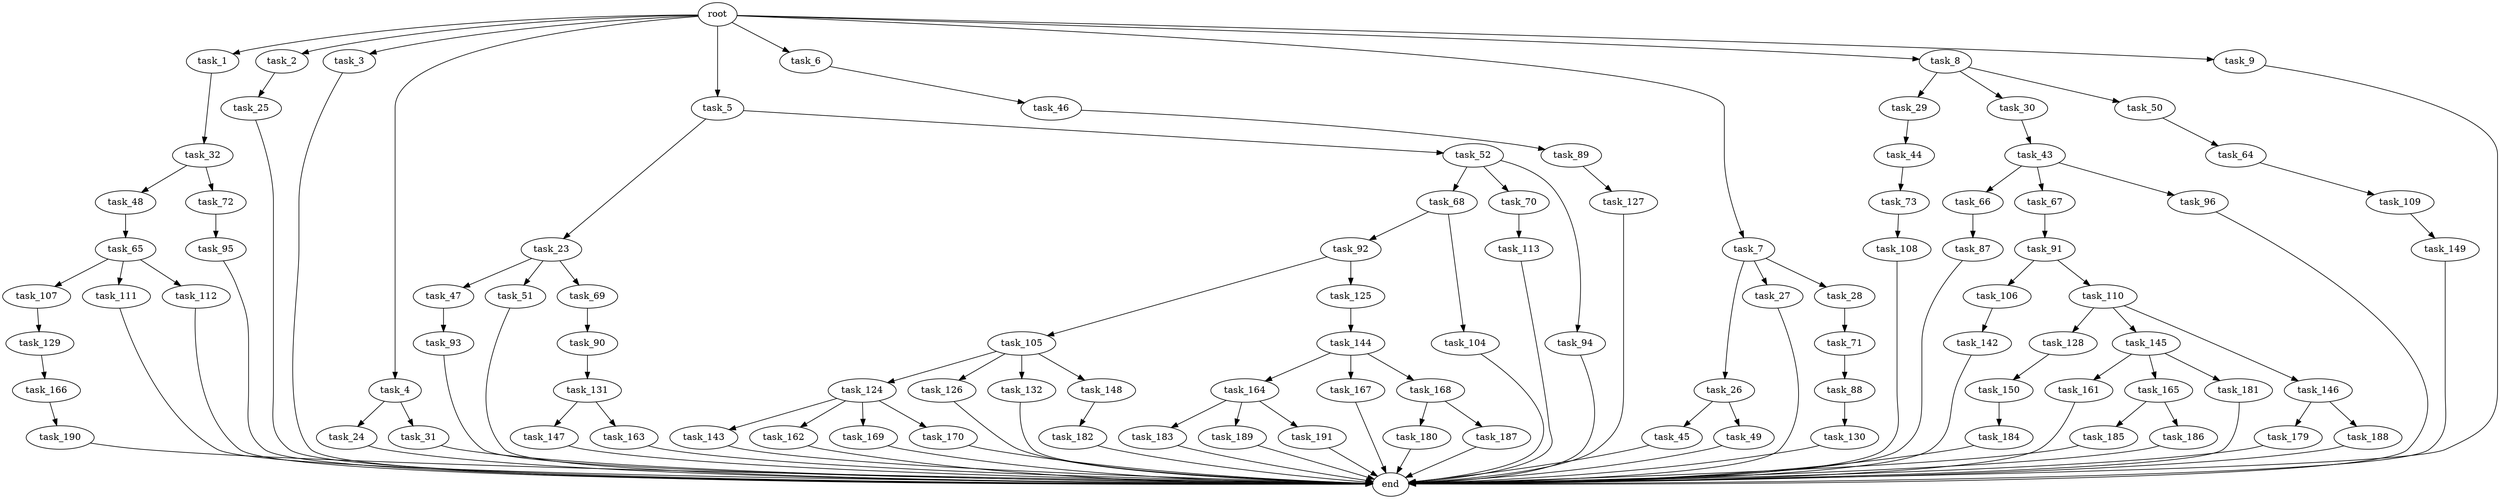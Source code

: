 digraph G {
  root [size="0.000000"];
  task_1 [size="1.024000"];
  task_2 [size="1.024000"];
  task_3 [size="1.024000"];
  task_4 [size="1.024000"];
  task_5 [size="1.024000"];
  task_6 [size="1.024000"];
  task_7 [size="1.024000"];
  task_8 [size="1.024000"];
  task_9 [size="1.024000"];
  task_23 [size="77309411.328000"];
  task_24 [size="420906795.008000"];
  task_25 [size="214748364.800000"];
  task_26 [size="549755813.888000"];
  task_27 [size="549755813.888000"];
  task_28 [size="549755813.888000"];
  task_29 [size="858993459.200000"];
  task_30 [size="858993459.200000"];
  task_31 [size="420906795.008000"];
  task_32 [size="309237645.312000"];
  task_43 [size="214748364.800000"];
  task_44 [size="214748364.800000"];
  task_45 [size="34359738.368000"];
  task_46 [size="858993459.200000"];
  task_47 [size="549755813.888000"];
  task_48 [size="77309411.328000"];
  task_49 [size="34359738.368000"];
  task_50 [size="858993459.200000"];
  task_51 [size="549755813.888000"];
  task_52 [size="77309411.328000"];
  task_64 [size="34359738.368000"];
  task_65 [size="77309411.328000"];
  task_66 [size="858993459.200000"];
  task_67 [size="858993459.200000"];
  task_68 [size="309237645.312000"];
  task_69 [size="549755813.888000"];
  task_70 [size="309237645.312000"];
  task_71 [size="858993459.200000"];
  task_72 [size="77309411.328000"];
  task_73 [size="549755813.888000"];
  task_87 [size="858993459.200000"];
  task_88 [size="34359738.368000"];
  task_89 [size="420906795.008000"];
  task_90 [size="34359738.368000"];
  task_91 [size="420906795.008000"];
  task_92 [size="34359738.368000"];
  task_93 [size="549755813.888000"];
  task_94 [size="309237645.312000"];
  task_95 [size="137438953.472000"];
  task_96 [size="858993459.200000"];
  task_104 [size="34359738.368000"];
  task_105 [size="420906795.008000"];
  task_106 [size="309237645.312000"];
  task_107 [size="34359738.368000"];
  task_108 [size="137438953.472000"];
  task_109 [size="77309411.328000"];
  task_110 [size="309237645.312000"];
  task_111 [size="34359738.368000"];
  task_112 [size="34359738.368000"];
  task_113 [size="549755813.888000"];
  task_124 [size="549755813.888000"];
  task_125 [size="420906795.008000"];
  task_126 [size="549755813.888000"];
  task_127 [size="137438953.472000"];
  task_128 [size="858993459.200000"];
  task_129 [size="420906795.008000"];
  task_130 [size="858993459.200000"];
  task_131 [size="858993459.200000"];
  task_132 [size="549755813.888000"];
  task_142 [size="214748364.800000"];
  task_143 [size="137438953.472000"];
  task_144 [size="214748364.800000"];
  task_145 [size="858993459.200000"];
  task_146 [size="858993459.200000"];
  task_147 [size="858993459.200000"];
  task_148 [size="549755813.888000"];
  task_149 [size="137438953.472000"];
  task_150 [size="137438953.472000"];
  task_161 [size="858993459.200000"];
  task_162 [size="137438953.472000"];
  task_163 [size="858993459.200000"];
  task_164 [size="695784701.952000"];
  task_165 [size="858993459.200000"];
  task_166 [size="695784701.952000"];
  task_167 [size="695784701.952000"];
  task_168 [size="695784701.952000"];
  task_169 [size="137438953.472000"];
  task_170 [size="137438953.472000"];
  task_179 [size="420906795.008000"];
  task_180 [size="858993459.200000"];
  task_181 [size="858993459.200000"];
  task_182 [size="858993459.200000"];
  task_183 [size="34359738.368000"];
  task_184 [size="77309411.328000"];
  task_185 [size="137438953.472000"];
  task_186 [size="137438953.472000"];
  task_187 [size="858993459.200000"];
  task_188 [size="420906795.008000"];
  task_189 [size="34359738.368000"];
  task_190 [size="34359738.368000"];
  task_191 [size="34359738.368000"];
  end [size="0.000000"];

  root -> task_1 [size="1.000000"];
  root -> task_2 [size="1.000000"];
  root -> task_3 [size="1.000000"];
  root -> task_4 [size="1.000000"];
  root -> task_5 [size="1.000000"];
  root -> task_6 [size="1.000000"];
  root -> task_7 [size="1.000000"];
  root -> task_8 [size="1.000000"];
  root -> task_9 [size="1.000000"];
  task_1 -> task_32 [size="301989888.000000"];
  task_2 -> task_25 [size="209715200.000000"];
  task_3 -> end [size="1.000000"];
  task_4 -> task_24 [size="411041792.000000"];
  task_4 -> task_31 [size="411041792.000000"];
  task_5 -> task_23 [size="75497472.000000"];
  task_5 -> task_52 [size="75497472.000000"];
  task_6 -> task_46 [size="838860800.000000"];
  task_7 -> task_26 [size="536870912.000000"];
  task_7 -> task_27 [size="536870912.000000"];
  task_7 -> task_28 [size="536870912.000000"];
  task_8 -> task_29 [size="838860800.000000"];
  task_8 -> task_30 [size="838860800.000000"];
  task_8 -> task_50 [size="838860800.000000"];
  task_9 -> end [size="1.000000"];
  task_23 -> task_47 [size="536870912.000000"];
  task_23 -> task_51 [size="536870912.000000"];
  task_23 -> task_69 [size="536870912.000000"];
  task_24 -> end [size="1.000000"];
  task_25 -> end [size="1.000000"];
  task_26 -> task_45 [size="33554432.000000"];
  task_26 -> task_49 [size="33554432.000000"];
  task_27 -> end [size="1.000000"];
  task_28 -> task_71 [size="838860800.000000"];
  task_29 -> task_44 [size="209715200.000000"];
  task_30 -> task_43 [size="209715200.000000"];
  task_31 -> end [size="1.000000"];
  task_32 -> task_48 [size="75497472.000000"];
  task_32 -> task_72 [size="75497472.000000"];
  task_43 -> task_66 [size="838860800.000000"];
  task_43 -> task_67 [size="838860800.000000"];
  task_43 -> task_96 [size="838860800.000000"];
  task_44 -> task_73 [size="536870912.000000"];
  task_45 -> end [size="1.000000"];
  task_46 -> task_89 [size="411041792.000000"];
  task_47 -> task_93 [size="536870912.000000"];
  task_48 -> task_65 [size="75497472.000000"];
  task_49 -> end [size="1.000000"];
  task_50 -> task_64 [size="33554432.000000"];
  task_51 -> end [size="1.000000"];
  task_52 -> task_68 [size="301989888.000000"];
  task_52 -> task_70 [size="301989888.000000"];
  task_52 -> task_94 [size="301989888.000000"];
  task_64 -> task_109 [size="75497472.000000"];
  task_65 -> task_107 [size="33554432.000000"];
  task_65 -> task_111 [size="33554432.000000"];
  task_65 -> task_112 [size="33554432.000000"];
  task_66 -> task_87 [size="838860800.000000"];
  task_67 -> task_91 [size="411041792.000000"];
  task_68 -> task_92 [size="33554432.000000"];
  task_68 -> task_104 [size="33554432.000000"];
  task_69 -> task_90 [size="33554432.000000"];
  task_70 -> task_113 [size="536870912.000000"];
  task_71 -> task_88 [size="33554432.000000"];
  task_72 -> task_95 [size="134217728.000000"];
  task_73 -> task_108 [size="134217728.000000"];
  task_87 -> end [size="1.000000"];
  task_88 -> task_130 [size="838860800.000000"];
  task_89 -> task_127 [size="134217728.000000"];
  task_90 -> task_131 [size="838860800.000000"];
  task_91 -> task_106 [size="301989888.000000"];
  task_91 -> task_110 [size="301989888.000000"];
  task_92 -> task_105 [size="411041792.000000"];
  task_92 -> task_125 [size="411041792.000000"];
  task_93 -> end [size="1.000000"];
  task_94 -> end [size="1.000000"];
  task_95 -> end [size="1.000000"];
  task_96 -> end [size="1.000000"];
  task_104 -> end [size="1.000000"];
  task_105 -> task_124 [size="536870912.000000"];
  task_105 -> task_126 [size="536870912.000000"];
  task_105 -> task_132 [size="536870912.000000"];
  task_105 -> task_148 [size="536870912.000000"];
  task_106 -> task_142 [size="209715200.000000"];
  task_107 -> task_129 [size="411041792.000000"];
  task_108 -> end [size="1.000000"];
  task_109 -> task_149 [size="134217728.000000"];
  task_110 -> task_128 [size="838860800.000000"];
  task_110 -> task_145 [size="838860800.000000"];
  task_110 -> task_146 [size="838860800.000000"];
  task_111 -> end [size="1.000000"];
  task_112 -> end [size="1.000000"];
  task_113 -> end [size="1.000000"];
  task_124 -> task_143 [size="134217728.000000"];
  task_124 -> task_162 [size="134217728.000000"];
  task_124 -> task_169 [size="134217728.000000"];
  task_124 -> task_170 [size="134217728.000000"];
  task_125 -> task_144 [size="209715200.000000"];
  task_126 -> end [size="1.000000"];
  task_127 -> end [size="1.000000"];
  task_128 -> task_150 [size="134217728.000000"];
  task_129 -> task_166 [size="679477248.000000"];
  task_130 -> end [size="1.000000"];
  task_131 -> task_147 [size="838860800.000000"];
  task_131 -> task_163 [size="838860800.000000"];
  task_132 -> end [size="1.000000"];
  task_142 -> end [size="1.000000"];
  task_143 -> end [size="1.000000"];
  task_144 -> task_164 [size="679477248.000000"];
  task_144 -> task_167 [size="679477248.000000"];
  task_144 -> task_168 [size="679477248.000000"];
  task_145 -> task_161 [size="838860800.000000"];
  task_145 -> task_165 [size="838860800.000000"];
  task_145 -> task_181 [size="838860800.000000"];
  task_146 -> task_179 [size="411041792.000000"];
  task_146 -> task_188 [size="411041792.000000"];
  task_147 -> end [size="1.000000"];
  task_148 -> task_182 [size="838860800.000000"];
  task_149 -> end [size="1.000000"];
  task_150 -> task_184 [size="75497472.000000"];
  task_161 -> end [size="1.000000"];
  task_162 -> end [size="1.000000"];
  task_163 -> end [size="1.000000"];
  task_164 -> task_183 [size="33554432.000000"];
  task_164 -> task_189 [size="33554432.000000"];
  task_164 -> task_191 [size="33554432.000000"];
  task_165 -> task_185 [size="134217728.000000"];
  task_165 -> task_186 [size="134217728.000000"];
  task_166 -> task_190 [size="33554432.000000"];
  task_167 -> end [size="1.000000"];
  task_168 -> task_180 [size="838860800.000000"];
  task_168 -> task_187 [size="838860800.000000"];
  task_169 -> end [size="1.000000"];
  task_170 -> end [size="1.000000"];
  task_179 -> end [size="1.000000"];
  task_180 -> end [size="1.000000"];
  task_181 -> end [size="1.000000"];
  task_182 -> end [size="1.000000"];
  task_183 -> end [size="1.000000"];
  task_184 -> end [size="1.000000"];
  task_185 -> end [size="1.000000"];
  task_186 -> end [size="1.000000"];
  task_187 -> end [size="1.000000"];
  task_188 -> end [size="1.000000"];
  task_189 -> end [size="1.000000"];
  task_190 -> end [size="1.000000"];
  task_191 -> end [size="1.000000"];
}
